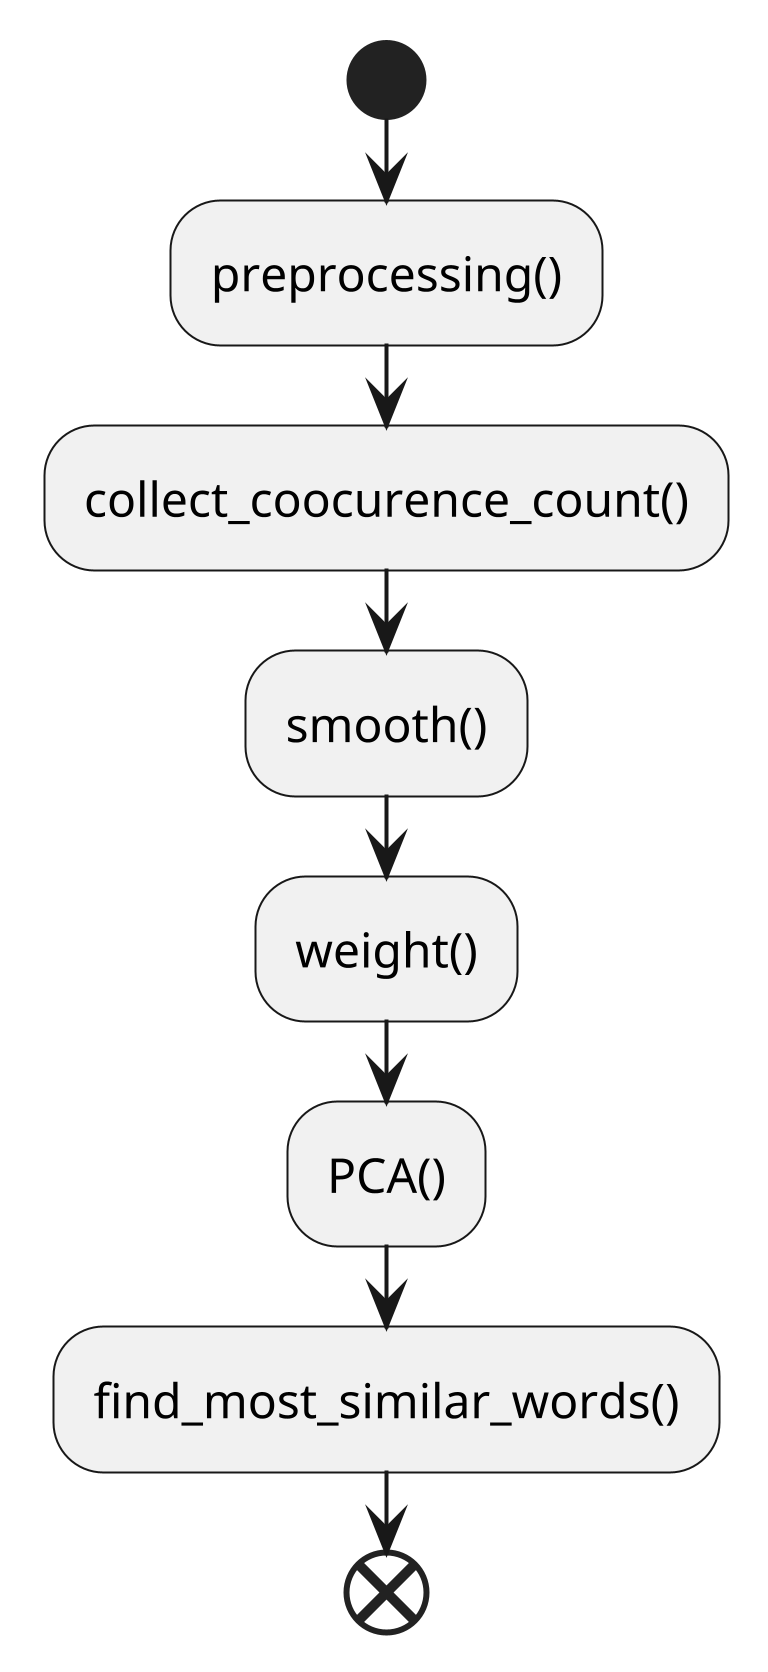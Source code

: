 @startuml
scale 10

start
:preprocessing();
:collect_coocurence_count();
:smooth();
:weight();
:PCA();
:find_most_similar_words();
end

@enduml

